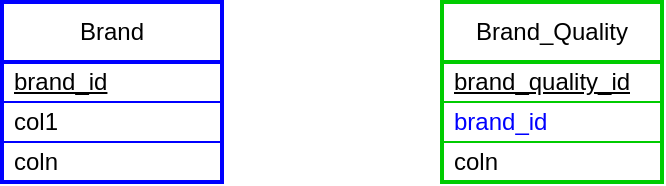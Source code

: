<mxfile version="26.0.16">
  <diagram name="Page-1" id="X8N5cs9RzUsLu2m5VZ0T">
    <mxGraphModel dx="732" dy="449" grid="1" gridSize="10" guides="1" tooltips="1" connect="1" arrows="1" fold="1" page="1" pageScale="1" pageWidth="827" pageHeight="1169" math="0" shadow="0">
      <root>
        <mxCell id="0" />
        <mxCell id="1" parent="0" />
        <mxCell id="64hvi0usrAPv1fW5hsBz-1" value="Brand" style="swimlane;fontStyle=0;childLayout=stackLayout;horizontal=1;startSize=30;horizontalStack=0;resizeParent=1;resizeParentMax=0;resizeLast=0;collapsible=1;marginBottom=0;whiteSpace=wrap;html=1;strokeColor=#0000FF;strokeWidth=2;" vertex="1" parent="1">
          <mxGeometry x="60" y="40" width="110" height="90" as="geometry" />
        </mxCell>
        <mxCell id="64hvi0usrAPv1fW5hsBz-2" value="&lt;u&gt;brand_id&lt;/u&gt;" style="text;strokeColor=none;fillColor=none;align=left;verticalAlign=middle;spacingLeft=4;spacingRight=4;overflow=hidden;points=[[0,0.5],[1,0.5]];portConstraint=eastwest;rotatable=0;whiteSpace=wrap;html=1;" vertex="1" parent="64hvi0usrAPv1fW5hsBz-1">
          <mxGeometry y="30" width="110" height="20" as="geometry" />
        </mxCell>
        <mxCell id="64hvi0usrAPv1fW5hsBz-3" value="col1" style="text;strokeColor=#0000FF;fillColor=none;align=left;verticalAlign=middle;spacingLeft=4;spacingRight=4;overflow=hidden;points=[[0,0.5],[1,0.5]];portConstraint=eastwest;rotatable=0;whiteSpace=wrap;html=1;perimeterSpacing=1;" vertex="1" parent="64hvi0usrAPv1fW5hsBz-1">
          <mxGeometry y="50" width="110" height="20" as="geometry" />
        </mxCell>
        <mxCell id="64hvi0usrAPv1fW5hsBz-4" value="coln" style="text;strokeColor=none;fillColor=none;align=left;verticalAlign=middle;spacingLeft=4;spacingRight=4;overflow=hidden;points=[[0,0.5],[1,0.5]];portConstraint=eastwest;rotatable=0;whiteSpace=wrap;html=1;" vertex="1" parent="64hvi0usrAPv1fW5hsBz-1">
          <mxGeometry y="70" width="110" height="20" as="geometry" />
        </mxCell>
        <mxCell id="64hvi0usrAPv1fW5hsBz-5" value="Brand_Quality" style="swimlane;fontStyle=0;childLayout=stackLayout;horizontal=1;startSize=30;horizontalStack=0;resizeParent=1;resizeParentMax=0;resizeLast=0;collapsible=1;marginBottom=0;whiteSpace=wrap;html=1;strokeColor=#00CC00;strokeWidth=2;" vertex="1" parent="1">
          <mxGeometry x="280" y="40" width="110" height="90" as="geometry" />
        </mxCell>
        <mxCell id="64hvi0usrAPv1fW5hsBz-6" value="&lt;u&gt;brand_quality_id&lt;/u&gt;" style="text;strokeColor=none;fillColor=none;align=left;verticalAlign=middle;spacingLeft=4;spacingRight=4;overflow=hidden;points=[[0,0.5],[1,0.5]];portConstraint=eastwest;rotatable=0;whiteSpace=wrap;html=1;" vertex="1" parent="64hvi0usrAPv1fW5hsBz-5">
          <mxGeometry y="30" width="110" height="20" as="geometry" />
        </mxCell>
        <mxCell id="64hvi0usrAPv1fW5hsBz-7" value="&lt;font style=&quot;color: rgb(0, 0, 255);&quot;&gt;brand_id&lt;/font&gt;" style="text;strokeColor=#00CC00;fillColor=none;align=left;verticalAlign=middle;spacingLeft=4;spacingRight=4;overflow=hidden;points=[[0,0.5],[1,0.5]];portConstraint=eastwest;rotatable=0;whiteSpace=wrap;html=1;perimeterSpacing=1;" vertex="1" parent="64hvi0usrAPv1fW5hsBz-5">
          <mxGeometry y="50" width="110" height="20" as="geometry" />
        </mxCell>
        <mxCell id="64hvi0usrAPv1fW5hsBz-8" value="coln" style="text;strokeColor=none;fillColor=none;align=left;verticalAlign=middle;spacingLeft=4;spacingRight=4;overflow=hidden;points=[[0,0.5],[1,0.5]];portConstraint=eastwest;rotatable=0;whiteSpace=wrap;html=1;" vertex="1" parent="64hvi0usrAPv1fW5hsBz-5">
          <mxGeometry y="70" width="110" height="20" as="geometry" />
        </mxCell>
      </root>
    </mxGraphModel>
  </diagram>
</mxfile>
